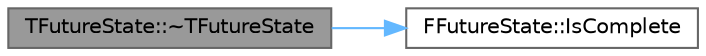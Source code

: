 digraph "TFutureState::~TFutureState"
{
 // INTERACTIVE_SVG=YES
 // LATEX_PDF_SIZE
  bgcolor="transparent";
  edge [fontname=Helvetica,fontsize=10,labelfontname=Helvetica,labelfontsize=10];
  node [fontname=Helvetica,fontsize=10,shape=box,height=0.2,width=0.4];
  rankdir="LR";
  Node1 [id="Node000001",label="TFutureState::~TFutureState",height=0.2,width=0.4,color="gray40", fillcolor="grey60", style="filled", fontcolor="black",tooltip=" "];
  Node1 -> Node2 [id="edge1_Node000001_Node000002",color="steelblue1",style="solid",tooltip=" "];
  Node2 [id="Node000002",label="FFutureState::IsComplete",height=0.2,width=0.4,color="grey40", fillcolor="white", style="filled",URL="$dd/d9e/classFFutureState.html#a9f694ecf7868b72e37c20e449ed31df8",tooltip="Checks whether the asynchronous result has been set."];
}
